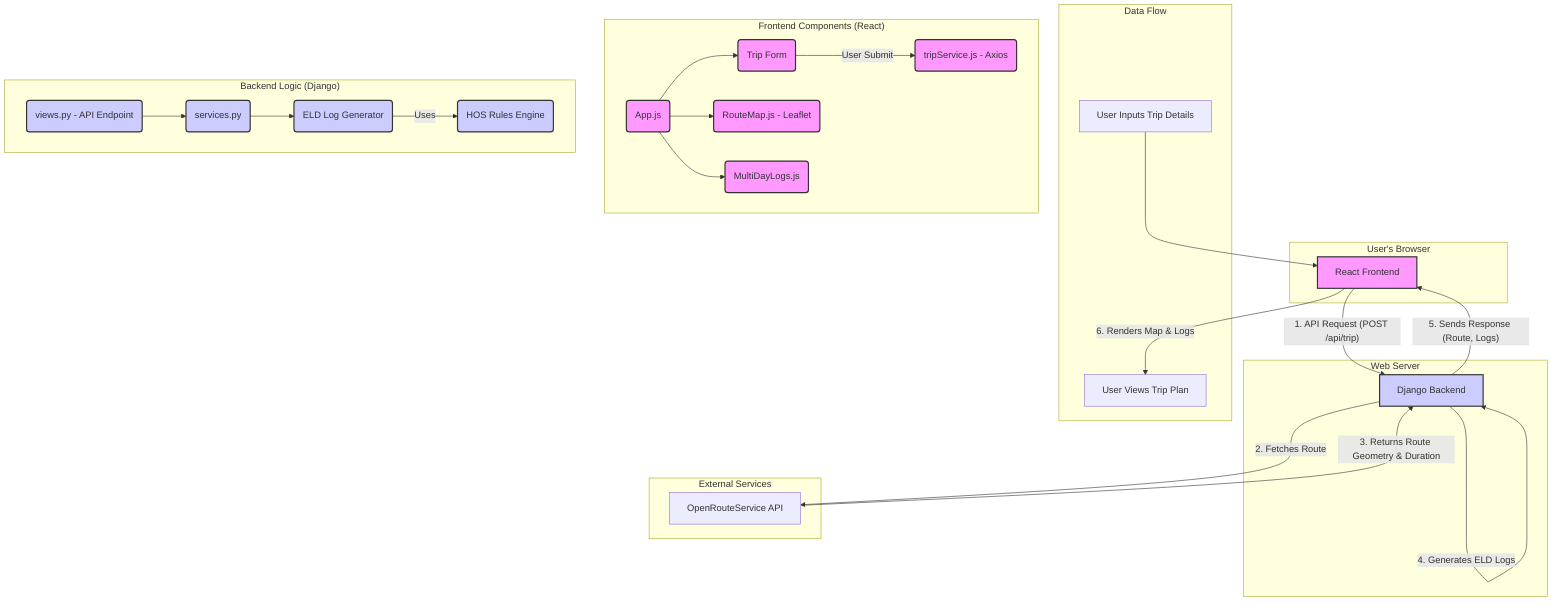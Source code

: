 graph TD
    subgraph "User's Browser"
        A[React Frontend]
    end

    subgraph "Web Server"
        B[Django Backend]
    end

    subgraph "External Services"
        C[OpenRouteService API]
    end

    subgraph "Data Flow"
        direction LR
        D[User Inputs Trip Details] --> A
        A -- 1. API Request (POST /api/trip) --> B
        B -- 2. Fetches Route --> C
        C -- 3. Returns Route Geometry & Duration --> B
        B -- 4. Generates ELD Logs --> B
        B -- 5. Sends Response (Route, Logs) --> A
        A -- 6. Renders Map & Logs --> E[User Views Trip Plan]
    end

    %% Component Details
    subgraph "Frontend Components (React)"
        A1(App.js)
        A2(Trip Form)
        A3(RouteMap.js - Leaflet)
        A4(MultiDayLogs.js)
        A5(tripService.js - Axios)

        A1 --> A2
        A1 --> A3
        A1 --> A4
        A2 -- User Submit --> A5
    end

    subgraph "Backend Logic (Django)"
        B1(views.py - API Endpoint)
        B2(services.py)
        B3(ELD Log Generator)
        B4(HOS Rules Engine)

        B1 --> B2
        B2 --> B3
        B3 -- Uses --> B4
    end

    %% Styling
    classDef frontend fill:#f9f,stroke:#333,stroke-width:2px;
    classDef backend fill:#ccf,stroke:#333,stroke-width:2px;
    class A,A1,A2,A3,A4,A5 frontend;
    class B,B1,B2,B3,B4 backend;